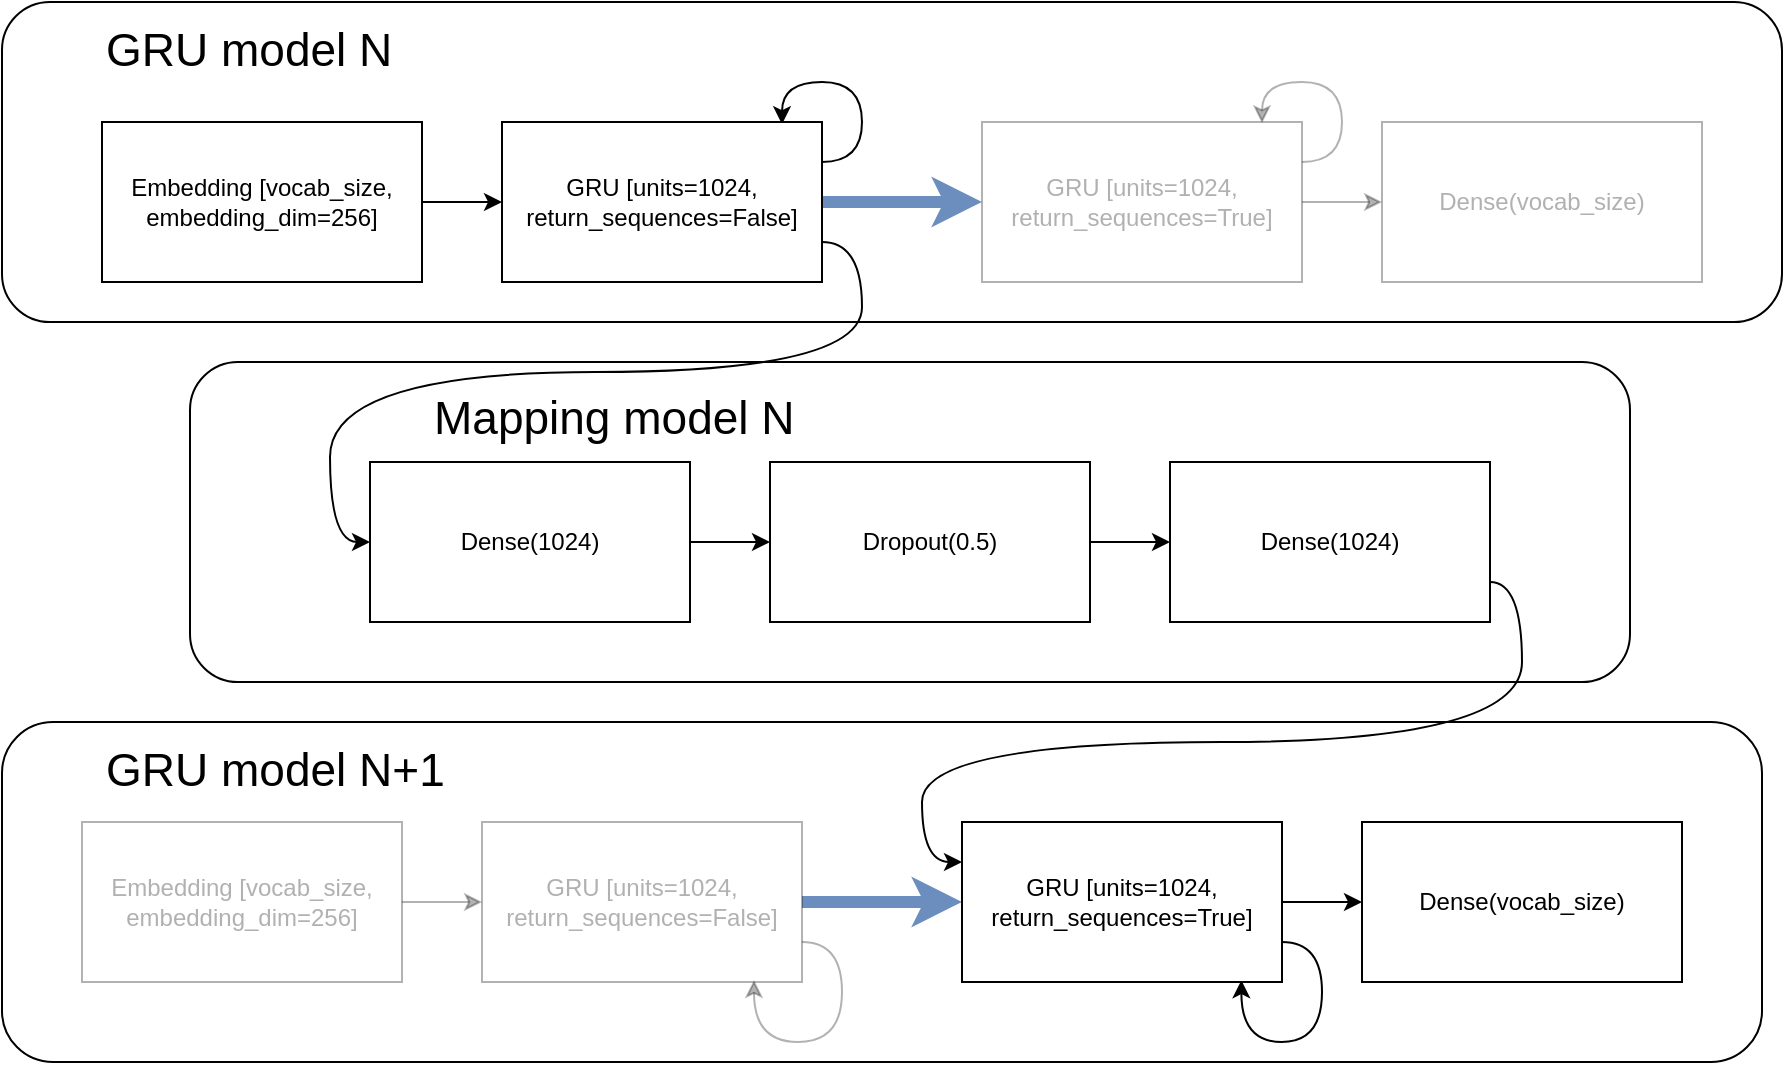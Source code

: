 <mxfile version="14.7.3" type="device"><diagram id="ykGrQhbc0sKqI_CGhNbj" name="Page-1"><mxGraphModel dx="2249" dy="705" grid="1" gridSize="10" guides="1" tooltips="1" connect="1" arrows="1" fold="1" page="1" pageScale="1" pageWidth="827" pageHeight="1169" math="0" shadow="0"><root><mxCell id="0"/><mxCell id="1" parent="0"/><mxCell id="Fjr2ecu7-GjRWEgo8yKq-1" value="Embedding [vocab_size, embedding_dim=256]" style="rounded=0;whiteSpace=wrap;html=1;" vertex="1" parent="1"><mxGeometry x="10" y="70" width="160" height="80" as="geometry"/></mxCell><mxCell id="Fjr2ecu7-GjRWEgo8yKq-2" style="edgeStyle=orthogonalEdgeStyle;orthogonalLoop=1;jettySize=auto;html=1;exitX=1;exitY=0.25;exitDx=0;exitDy=0;entryX=0.876;entryY=0.014;entryDx=0;entryDy=0;entryPerimeter=0;curved=1;" edge="1" parent="1" source="Fjr2ecu7-GjRWEgo8yKq-5" target="Fjr2ecu7-GjRWEgo8yKq-5"><mxGeometry relative="1" as="geometry"><mxPoint x="330" y="60" as="targetPoint"/><Array as="points"><mxPoint x="390" y="90"/><mxPoint x="390" y="50"/><mxPoint x="350" y="50"/><mxPoint x="350" y="71"/></Array></mxGeometry></mxCell><mxCell id="Fjr2ecu7-GjRWEgo8yKq-3" style="edgeStyle=orthogonalEdgeStyle;rounded=0;orthogonalLoop=1;jettySize=auto;html=1;entryX=0;entryY=0.5;entryDx=0;entryDy=0;fillColor=#dae8fc;strokeColor=#6c8ebf;strokeWidth=6;" edge="1" parent="1" source="Fjr2ecu7-GjRWEgo8yKq-5" target="Fjr2ecu7-GjRWEgo8yKq-8"><mxGeometry relative="1" as="geometry"/></mxCell><mxCell id="Fjr2ecu7-GjRWEgo8yKq-4" style="edgeStyle=orthogonalEdgeStyle;curved=1;orthogonalLoop=1;jettySize=auto;html=1;exitX=1;exitY=0.75;exitDx=0;exitDy=0;entryX=0;entryY=0.5;entryDx=0;entryDy=0;fontSize=12;strokeWidth=1;" edge="1" parent="1" source="Fjr2ecu7-GjRWEgo8yKq-5" target="Fjr2ecu7-GjRWEgo8yKq-14"><mxGeometry relative="1" as="geometry"/></mxCell><mxCell id="Fjr2ecu7-GjRWEgo8yKq-5" value="GRU [units=1024, return_sequences=False]" style="rounded=0;whiteSpace=wrap;html=1;" vertex="1" parent="1"><mxGeometry x="210" y="70" width="160" height="80" as="geometry"/></mxCell><mxCell id="Fjr2ecu7-GjRWEgo8yKq-6" style="edgeStyle=orthogonalEdgeStyle;rounded=0;orthogonalLoop=1;jettySize=auto;html=1;entryX=0;entryY=0.5;entryDx=0;entryDy=0;strokeWidth=1;opacity=30;textOpacity=30;" edge="1" parent="1" source="Fjr2ecu7-GjRWEgo8yKq-8" target="Fjr2ecu7-GjRWEgo8yKq-9"><mxGeometry relative="1" as="geometry"/></mxCell><mxCell id="Fjr2ecu7-GjRWEgo8yKq-7" style="edgeStyle=orthogonalEdgeStyle;orthogonalLoop=1;jettySize=auto;html=1;exitX=1;exitY=0.25;exitDx=0;exitDy=0;strokeWidth=1;entryX=0.871;entryY=0.007;entryDx=0;entryDy=0;entryPerimeter=0;curved=1;opacity=30;textOpacity=30;" edge="1" parent="1" source="Fjr2ecu7-GjRWEgo8yKq-8" target="Fjr2ecu7-GjRWEgo8yKq-8"><mxGeometry relative="1" as="geometry"><mxPoint x="580" y="70" as="targetPoint"/><Array as="points"><mxPoint x="630" y="90"/><mxPoint x="630" y="50"/><mxPoint x="590" y="50"/><mxPoint x="590" y="71"/></Array></mxGeometry></mxCell><mxCell id="Fjr2ecu7-GjRWEgo8yKq-8" value="GRU [units=1024, return_sequences=True]" style="rounded=0;whiteSpace=wrap;html=1;opacity=30;textOpacity=30;" vertex="1" parent="1"><mxGeometry x="450" y="70" width="160" height="80" as="geometry"/></mxCell><mxCell id="Fjr2ecu7-GjRWEgo8yKq-9" value="Dense(vocab_size)" style="rounded=0;whiteSpace=wrap;html=1;opacity=30;textOpacity=30;" vertex="1" parent="1"><mxGeometry x="650" y="70" width="160" height="80" as="geometry"/></mxCell><mxCell id="Fjr2ecu7-GjRWEgo8yKq-10" value="" style="endArrow=classic;html=1;exitX=1;exitY=0.5;exitDx=0;exitDy=0;entryX=0;entryY=0.5;entryDx=0;entryDy=0;" edge="1" parent="1" source="Fjr2ecu7-GjRWEgo8yKq-1" target="Fjr2ecu7-GjRWEgo8yKq-5"><mxGeometry width="50" height="50" relative="1" as="geometry"><mxPoint x="280" y="40" as="sourcePoint"/><mxPoint x="330" y="-10" as="targetPoint"/></mxGeometry></mxCell><mxCell id="Fjr2ecu7-GjRWEgo8yKq-13" style="edgeStyle=orthogonalEdgeStyle;curved=1;orthogonalLoop=1;jettySize=auto;html=1;exitX=1;exitY=0.5;exitDx=0;exitDy=0;entryX=0;entryY=0.5;entryDx=0;entryDy=0;fontSize=12;strokeWidth=1;" edge="1" parent="1" source="Fjr2ecu7-GjRWEgo8yKq-14" target="Fjr2ecu7-GjRWEgo8yKq-18"><mxGeometry relative="1" as="geometry"/></mxCell><mxCell id="Fjr2ecu7-GjRWEgo8yKq-14" value="&lt;font style=&quot;font-size: 12px;&quot;&gt;Dense(1024)&lt;/font&gt;" style="rounded=0;whiteSpace=wrap;html=1;fontSize=12;fillColor=#ffffff;verticalAlign=middle;align=center;" vertex="1" parent="1"><mxGeometry x="144" y="240" width="160" height="80" as="geometry"/></mxCell><mxCell id="Fjr2ecu7-GjRWEgo8yKq-35" style="edgeStyle=orthogonalEdgeStyle;orthogonalLoop=1;jettySize=auto;html=1;exitX=1;exitY=0.75;exitDx=0;exitDy=0;entryX=0;entryY=0.25;entryDx=0;entryDy=0;curved=1;" edge="1" parent="1" source="Fjr2ecu7-GjRWEgo8yKq-16" target="Fjr2ecu7-GjRWEgo8yKq-27"><mxGeometry relative="1" as="geometry"><Array as="points"><mxPoint x="720" y="300"/><mxPoint x="720" y="380"/><mxPoint x="420" y="380"/><mxPoint x="420" y="440"/></Array></mxGeometry></mxCell><mxCell id="Fjr2ecu7-GjRWEgo8yKq-16" value="&lt;font style=&quot;font-size: 12px;&quot;&gt;Dense(1024)&lt;/font&gt;" style="rounded=0;whiteSpace=wrap;html=1;fontSize=12;fillColor=#ffffff;verticalAlign=middle;align=center;" vertex="1" parent="1"><mxGeometry x="544" y="240" width="160" height="80" as="geometry"/></mxCell><mxCell id="Fjr2ecu7-GjRWEgo8yKq-17" style="edgeStyle=orthogonalEdgeStyle;curved=1;orthogonalLoop=1;jettySize=auto;html=1;fontSize=12;strokeWidth=1;" edge="1" parent="1" source="Fjr2ecu7-GjRWEgo8yKq-18" target="Fjr2ecu7-GjRWEgo8yKq-16"><mxGeometry relative="1" as="geometry"/></mxCell><mxCell id="Fjr2ecu7-GjRWEgo8yKq-18" value="&lt;font style=&quot;font-size: 12px&quot;&gt;Dropout(0.5)&lt;/font&gt;" style="rounded=0;whiteSpace=wrap;html=1;fontSize=12;fillColor=#ffffff;verticalAlign=middle;align=center;" vertex="1" parent="1"><mxGeometry x="344" y="240" width="160" height="80" as="geometry"/></mxCell><mxCell id="Fjr2ecu7-GjRWEgo8yKq-20" value="Embedding [vocab_size, embedding_dim=256]" style="rounded=0;whiteSpace=wrap;html=1;shadow=0;opacity=30;textOpacity=30;" vertex="1" parent="1"><mxGeometry y="420" width="160" height="80" as="geometry"/></mxCell><mxCell id="Fjr2ecu7-GjRWEgo8yKq-21" style="edgeStyle=orthogonalEdgeStyle;orthogonalLoop=1;jettySize=auto;html=1;exitX=1;exitY=0.75;exitDx=0;exitDy=0;entryX=0.85;entryY=0.988;entryDx=0;entryDy=0;entryPerimeter=0;curved=1;shadow=0;opacity=30;textOpacity=30;" edge="1" parent="1" source="Fjr2ecu7-GjRWEgo8yKq-24" target="Fjr2ecu7-GjRWEgo8yKq-24"><mxGeometry relative="1" as="geometry"><mxPoint x="320" y="410" as="targetPoint"/><Array as="points"><mxPoint x="380" y="480"/><mxPoint x="380" y="530"/><mxPoint x="336" y="530"/></Array></mxGeometry></mxCell><mxCell id="Fjr2ecu7-GjRWEgo8yKq-22" style="edgeStyle=orthogonalEdgeStyle;rounded=0;orthogonalLoop=1;jettySize=auto;html=1;entryX=0;entryY=0.5;entryDx=0;entryDy=0;fillColor=#dae8fc;strokeColor=#6c8ebf;strokeWidth=6;" edge="1" parent="1" source="Fjr2ecu7-GjRWEgo8yKq-24" target="Fjr2ecu7-GjRWEgo8yKq-27"><mxGeometry relative="1" as="geometry"/></mxCell><mxCell id="Fjr2ecu7-GjRWEgo8yKq-24" value="GRU [units=1024, return_sequences=False]" style="rounded=0;whiteSpace=wrap;html=1;shadow=0;opacity=30;textOpacity=30;" vertex="1" parent="1"><mxGeometry x="200" y="420" width="160" height="80" as="geometry"/></mxCell><mxCell id="Fjr2ecu7-GjRWEgo8yKq-25" style="edgeStyle=orthogonalEdgeStyle;rounded=0;orthogonalLoop=1;jettySize=auto;html=1;entryX=0;entryY=0.5;entryDx=0;entryDy=0;strokeWidth=1;" edge="1" parent="1" source="Fjr2ecu7-GjRWEgo8yKq-27" target="Fjr2ecu7-GjRWEgo8yKq-28"><mxGeometry relative="1" as="geometry"/></mxCell><mxCell id="Fjr2ecu7-GjRWEgo8yKq-26" style="edgeStyle=orthogonalEdgeStyle;orthogonalLoop=1;jettySize=auto;html=1;exitX=1;exitY=0.75;exitDx=0;exitDy=0;strokeWidth=1;entryX=0.873;entryY=0.989;entryDx=0;entryDy=0;entryPerimeter=0;curved=1;" edge="1" parent="1" source="Fjr2ecu7-GjRWEgo8yKq-27" target="Fjr2ecu7-GjRWEgo8yKq-27"><mxGeometry relative="1" as="geometry"><mxPoint x="570" y="420" as="targetPoint"/><Array as="points"><mxPoint x="620" y="480"/><mxPoint x="620" y="530"/><mxPoint x="580" y="530"/></Array></mxGeometry></mxCell><mxCell id="Fjr2ecu7-GjRWEgo8yKq-27" value="GRU [units=1024, return_sequences=True]" style="rounded=0;whiteSpace=wrap;html=1;" vertex="1" parent="1"><mxGeometry x="440" y="420" width="160" height="80" as="geometry"/></mxCell><mxCell id="Fjr2ecu7-GjRWEgo8yKq-28" value="Dense(vocab_size)" style="rounded=0;whiteSpace=wrap;html=1;" vertex="1" parent="1"><mxGeometry x="640" y="420" width="160" height="80" as="geometry"/></mxCell><mxCell id="Fjr2ecu7-GjRWEgo8yKq-29" value="" style="endArrow=classic;html=1;exitX=1;exitY=0.5;exitDx=0;exitDy=0;entryX=0;entryY=0.5;entryDx=0;entryDy=0;shadow=0;opacity=30;textOpacity=30;" edge="1" parent="1" source="Fjr2ecu7-GjRWEgo8yKq-20" target="Fjr2ecu7-GjRWEgo8yKq-24"><mxGeometry width="50" height="50" relative="1" as="geometry"><mxPoint x="270" y="390" as="sourcePoint"/><mxPoint x="320" y="340" as="targetPoint"/></mxGeometry></mxCell><mxCell id="Fjr2ecu7-GjRWEgo8yKq-32" value="GRU model N" style="rounded=1;whiteSpace=wrap;html=1;fillColor=none;verticalAlign=top;fontSize=23;align=left;spacingTop=4;spacingLeft=50;" vertex="1" parent="1"><mxGeometry x="-40" y="10" width="890" height="160" as="geometry"/></mxCell><mxCell id="Fjr2ecu7-GjRWEgo8yKq-33" value="GRU model N+1" style="rounded=1;whiteSpace=wrap;html=1;fillColor=none;verticalAlign=top;fontSize=23;align=left;spacingTop=4;spacingLeft=50;" vertex="1" parent="1"><mxGeometry x="-40" y="370" width="880" height="170" as="geometry"/></mxCell><mxCell id="Fjr2ecu7-GjRWEgo8yKq-34" value="Mapping model N" style="rounded=1;whiteSpace=wrap;html=1;fillColor=none;verticalAlign=top;fontSize=23;align=left;spacingLeft=120;spacingTop=8;" vertex="1" parent="1"><mxGeometry x="54" y="190" width="720" height="160" as="geometry"/></mxCell></root></mxGraphModel></diagram></mxfile>